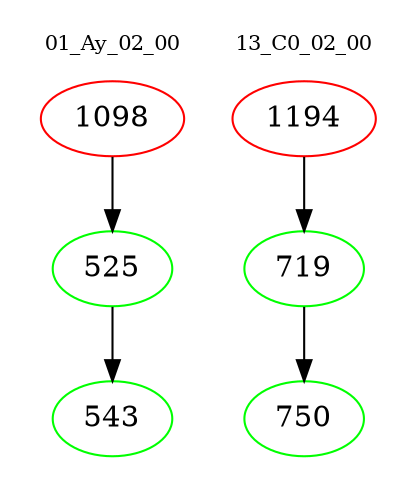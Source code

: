 digraph{
subgraph cluster_0 {
color = white
label = "01_Ay_02_00";
fontsize=10;
T0_1098 [label="1098", color="red"]
T0_1098 -> T0_525 [color="black"]
T0_525 [label="525", color="green"]
T0_525 -> T0_543 [color="black"]
T0_543 [label="543", color="green"]
}
subgraph cluster_1 {
color = white
label = "13_C0_02_00";
fontsize=10;
T1_1194 [label="1194", color="red"]
T1_1194 -> T1_719 [color="black"]
T1_719 [label="719", color="green"]
T1_719 -> T1_750 [color="black"]
T1_750 [label="750", color="green"]
}
}
